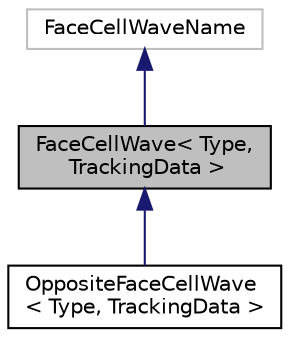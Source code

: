 digraph "FaceCellWave&lt; Type, TrackingData &gt;"
{
  bgcolor="transparent";
  edge [fontname="Helvetica",fontsize="10",labelfontname="Helvetica",labelfontsize="10"];
  node [fontname="Helvetica",fontsize="10",shape=record];
  Node1 [label="FaceCellWave\< Type,\l TrackingData \>",height=0.2,width=0.4,color="black", fillcolor="grey75", style="filled" fontcolor="black"];
  Node2 -> Node1 [dir="back",color="midnightblue",fontsize="10",style="solid",fontname="Helvetica"];
  Node2 [label="FaceCellWaveName",height=0.2,width=0.4,color="grey75"];
  Node1 -> Node3 [dir="back",color="midnightblue",fontsize="10",style="solid",fontname="Helvetica"];
  Node3 [label="OppositeFaceCellWave\l\< Type, TrackingData \>",height=0.2,width=0.4,color="black",URL="$classFoam_1_1OppositeFaceCellWave.html",tooltip="Version of FaceCellWave that walks through prismatic cells only. "];
}
